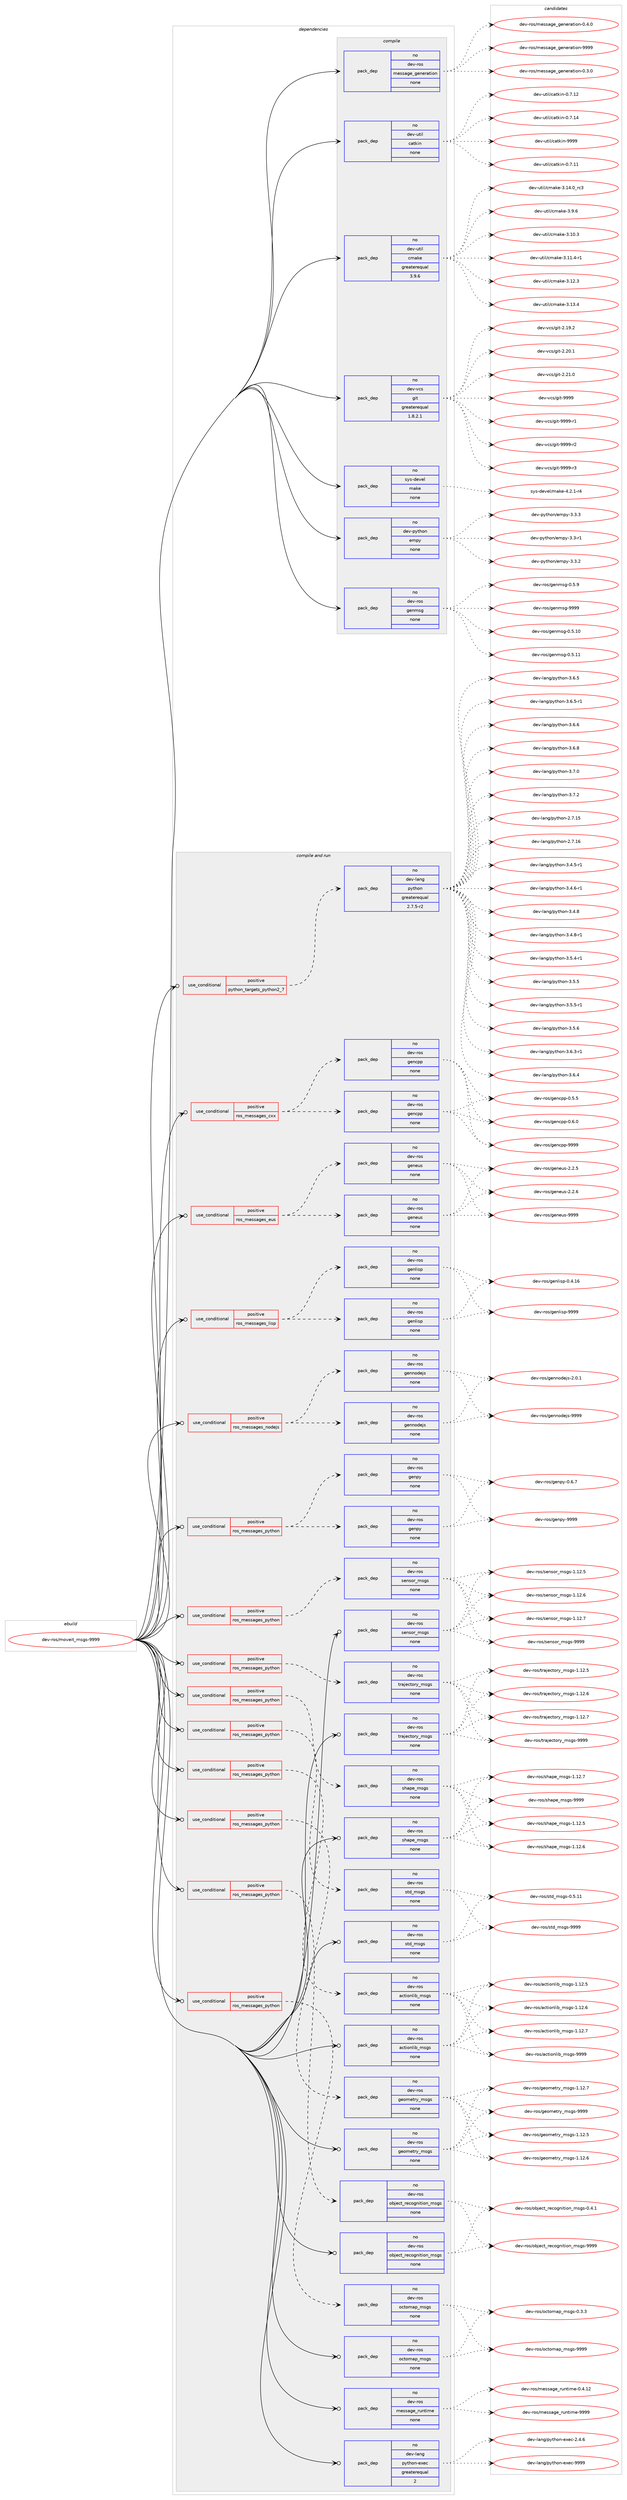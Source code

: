 digraph prolog {

# *************
# Graph options
# *************

newrank=true;
concentrate=true;
compound=true;
graph [rankdir=LR,fontname=Helvetica,fontsize=10,ranksep=1.5];#, ranksep=2.5, nodesep=0.2];
edge  [arrowhead=vee];
node  [fontname=Helvetica,fontsize=10];

# **********
# The ebuild
# **********

subgraph cluster_leftcol {
color=gray;
rank=same;
label=<<i>ebuild</i>>;
id [label="dev-ros/moveit_msgs-9999", color=red, width=4, href="../dev-ros/moveit_msgs-9999.svg"];
}

# ****************
# The dependencies
# ****************

subgraph cluster_midcol {
color=gray;
label=<<i>dependencies</i>>;
subgraph cluster_compile {
fillcolor="#eeeeee";
style=filled;
label=<<i>compile</i>>;
subgraph pack1047721 {
dependency1460193 [label=<<TABLE BORDER="0" CELLBORDER="1" CELLSPACING="0" CELLPADDING="4" WIDTH="220"><TR><TD ROWSPAN="6" CELLPADDING="30">pack_dep</TD></TR><TR><TD WIDTH="110">no</TD></TR><TR><TD>dev-python</TD></TR><TR><TD>empy</TD></TR><TR><TD>none</TD></TR><TR><TD></TD></TR></TABLE>>, shape=none, color=blue];
}
id:e -> dependency1460193:w [weight=20,style="solid",arrowhead="vee"];
subgraph pack1047722 {
dependency1460194 [label=<<TABLE BORDER="0" CELLBORDER="1" CELLSPACING="0" CELLPADDING="4" WIDTH="220"><TR><TD ROWSPAN="6" CELLPADDING="30">pack_dep</TD></TR><TR><TD WIDTH="110">no</TD></TR><TR><TD>dev-ros</TD></TR><TR><TD>genmsg</TD></TR><TR><TD>none</TD></TR><TR><TD></TD></TR></TABLE>>, shape=none, color=blue];
}
id:e -> dependency1460194:w [weight=20,style="solid",arrowhead="vee"];
subgraph pack1047723 {
dependency1460195 [label=<<TABLE BORDER="0" CELLBORDER="1" CELLSPACING="0" CELLPADDING="4" WIDTH="220"><TR><TD ROWSPAN="6" CELLPADDING="30">pack_dep</TD></TR><TR><TD WIDTH="110">no</TD></TR><TR><TD>dev-ros</TD></TR><TR><TD>message_generation</TD></TR><TR><TD>none</TD></TR><TR><TD></TD></TR></TABLE>>, shape=none, color=blue];
}
id:e -> dependency1460195:w [weight=20,style="solid",arrowhead="vee"];
subgraph pack1047724 {
dependency1460196 [label=<<TABLE BORDER="0" CELLBORDER="1" CELLSPACING="0" CELLPADDING="4" WIDTH="220"><TR><TD ROWSPAN="6" CELLPADDING="30">pack_dep</TD></TR><TR><TD WIDTH="110">no</TD></TR><TR><TD>dev-util</TD></TR><TR><TD>catkin</TD></TR><TR><TD>none</TD></TR><TR><TD></TD></TR></TABLE>>, shape=none, color=blue];
}
id:e -> dependency1460196:w [weight=20,style="solid",arrowhead="vee"];
subgraph pack1047725 {
dependency1460197 [label=<<TABLE BORDER="0" CELLBORDER="1" CELLSPACING="0" CELLPADDING="4" WIDTH="220"><TR><TD ROWSPAN="6" CELLPADDING="30">pack_dep</TD></TR><TR><TD WIDTH="110">no</TD></TR><TR><TD>dev-util</TD></TR><TR><TD>cmake</TD></TR><TR><TD>greaterequal</TD></TR><TR><TD>3.9.6</TD></TR></TABLE>>, shape=none, color=blue];
}
id:e -> dependency1460197:w [weight=20,style="solid",arrowhead="vee"];
subgraph pack1047726 {
dependency1460198 [label=<<TABLE BORDER="0" CELLBORDER="1" CELLSPACING="0" CELLPADDING="4" WIDTH="220"><TR><TD ROWSPAN="6" CELLPADDING="30">pack_dep</TD></TR><TR><TD WIDTH="110">no</TD></TR><TR><TD>dev-vcs</TD></TR><TR><TD>git</TD></TR><TR><TD>greaterequal</TD></TR><TR><TD>1.8.2.1</TD></TR></TABLE>>, shape=none, color=blue];
}
id:e -> dependency1460198:w [weight=20,style="solid",arrowhead="vee"];
subgraph pack1047727 {
dependency1460199 [label=<<TABLE BORDER="0" CELLBORDER="1" CELLSPACING="0" CELLPADDING="4" WIDTH="220"><TR><TD ROWSPAN="6" CELLPADDING="30">pack_dep</TD></TR><TR><TD WIDTH="110">no</TD></TR><TR><TD>sys-devel</TD></TR><TR><TD>make</TD></TR><TR><TD>none</TD></TR><TR><TD></TD></TR></TABLE>>, shape=none, color=blue];
}
id:e -> dependency1460199:w [weight=20,style="solid",arrowhead="vee"];
}
subgraph cluster_compileandrun {
fillcolor="#eeeeee";
style=filled;
label=<<i>compile and run</i>>;
subgraph cond389082 {
dependency1460200 [label=<<TABLE BORDER="0" CELLBORDER="1" CELLSPACING="0" CELLPADDING="4"><TR><TD ROWSPAN="3" CELLPADDING="10">use_conditional</TD></TR><TR><TD>positive</TD></TR><TR><TD>python_targets_python2_7</TD></TR></TABLE>>, shape=none, color=red];
subgraph pack1047728 {
dependency1460201 [label=<<TABLE BORDER="0" CELLBORDER="1" CELLSPACING="0" CELLPADDING="4" WIDTH="220"><TR><TD ROWSPAN="6" CELLPADDING="30">pack_dep</TD></TR><TR><TD WIDTH="110">no</TD></TR><TR><TD>dev-lang</TD></TR><TR><TD>python</TD></TR><TR><TD>greaterequal</TD></TR><TR><TD>2.7.5-r2</TD></TR></TABLE>>, shape=none, color=blue];
}
dependency1460200:e -> dependency1460201:w [weight=20,style="dashed",arrowhead="vee"];
}
id:e -> dependency1460200:w [weight=20,style="solid",arrowhead="odotvee"];
subgraph cond389083 {
dependency1460202 [label=<<TABLE BORDER="0" CELLBORDER="1" CELLSPACING="0" CELLPADDING="4"><TR><TD ROWSPAN="3" CELLPADDING="10">use_conditional</TD></TR><TR><TD>positive</TD></TR><TR><TD>ros_messages_cxx</TD></TR></TABLE>>, shape=none, color=red];
subgraph pack1047729 {
dependency1460203 [label=<<TABLE BORDER="0" CELLBORDER="1" CELLSPACING="0" CELLPADDING="4" WIDTH="220"><TR><TD ROWSPAN="6" CELLPADDING="30">pack_dep</TD></TR><TR><TD WIDTH="110">no</TD></TR><TR><TD>dev-ros</TD></TR><TR><TD>gencpp</TD></TR><TR><TD>none</TD></TR><TR><TD></TD></TR></TABLE>>, shape=none, color=blue];
}
dependency1460202:e -> dependency1460203:w [weight=20,style="dashed",arrowhead="vee"];
subgraph pack1047730 {
dependency1460204 [label=<<TABLE BORDER="0" CELLBORDER="1" CELLSPACING="0" CELLPADDING="4" WIDTH="220"><TR><TD ROWSPAN="6" CELLPADDING="30">pack_dep</TD></TR><TR><TD WIDTH="110">no</TD></TR><TR><TD>dev-ros</TD></TR><TR><TD>gencpp</TD></TR><TR><TD>none</TD></TR><TR><TD></TD></TR></TABLE>>, shape=none, color=blue];
}
dependency1460202:e -> dependency1460204:w [weight=20,style="dashed",arrowhead="vee"];
}
id:e -> dependency1460202:w [weight=20,style="solid",arrowhead="odotvee"];
subgraph cond389084 {
dependency1460205 [label=<<TABLE BORDER="0" CELLBORDER="1" CELLSPACING="0" CELLPADDING="4"><TR><TD ROWSPAN="3" CELLPADDING="10">use_conditional</TD></TR><TR><TD>positive</TD></TR><TR><TD>ros_messages_eus</TD></TR></TABLE>>, shape=none, color=red];
subgraph pack1047731 {
dependency1460206 [label=<<TABLE BORDER="0" CELLBORDER="1" CELLSPACING="0" CELLPADDING="4" WIDTH="220"><TR><TD ROWSPAN="6" CELLPADDING="30">pack_dep</TD></TR><TR><TD WIDTH="110">no</TD></TR><TR><TD>dev-ros</TD></TR><TR><TD>geneus</TD></TR><TR><TD>none</TD></TR><TR><TD></TD></TR></TABLE>>, shape=none, color=blue];
}
dependency1460205:e -> dependency1460206:w [weight=20,style="dashed",arrowhead="vee"];
subgraph pack1047732 {
dependency1460207 [label=<<TABLE BORDER="0" CELLBORDER="1" CELLSPACING="0" CELLPADDING="4" WIDTH="220"><TR><TD ROWSPAN="6" CELLPADDING="30">pack_dep</TD></TR><TR><TD WIDTH="110">no</TD></TR><TR><TD>dev-ros</TD></TR><TR><TD>geneus</TD></TR><TR><TD>none</TD></TR><TR><TD></TD></TR></TABLE>>, shape=none, color=blue];
}
dependency1460205:e -> dependency1460207:w [weight=20,style="dashed",arrowhead="vee"];
}
id:e -> dependency1460205:w [weight=20,style="solid",arrowhead="odotvee"];
subgraph cond389085 {
dependency1460208 [label=<<TABLE BORDER="0" CELLBORDER="1" CELLSPACING="0" CELLPADDING="4"><TR><TD ROWSPAN="3" CELLPADDING="10">use_conditional</TD></TR><TR><TD>positive</TD></TR><TR><TD>ros_messages_lisp</TD></TR></TABLE>>, shape=none, color=red];
subgraph pack1047733 {
dependency1460209 [label=<<TABLE BORDER="0" CELLBORDER="1" CELLSPACING="0" CELLPADDING="4" WIDTH="220"><TR><TD ROWSPAN="6" CELLPADDING="30">pack_dep</TD></TR><TR><TD WIDTH="110">no</TD></TR><TR><TD>dev-ros</TD></TR><TR><TD>genlisp</TD></TR><TR><TD>none</TD></TR><TR><TD></TD></TR></TABLE>>, shape=none, color=blue];
}
dependency1460208:e -> dependency1460209:w [weight=20,style="dashed",arrowhead="vee"];
subgraph pack1047734 {
dependency1460210 [label=<<TABLE BORDER="0" CELLBORDER="1" CELLSPACING="0" CELLPADDING="4" WIDTH="220"><TR><TD ROWSPAN="6" CELLPADDING="30">pack_dep</TD></TR><TR><TD WIDTH="110">no</TD></TR><TR><TD>dev-ros</TD></TR><TR><TD>genlisp</TD></TR><TR><TD>none</TD></TR><TR><TD></TD></TR></TABLE>>, shape=none, color=blue];
}
dependency1460208:e -> dependency1460210:w [weight=20,style="dashed",arrowhead="vee"];
}
id:e -> dependency1460208:w [weight=20,style="solid",arrowhead="odotvee"];
subgraph cond389086 {
dependency1460211 [label=<<TABLE BORDER="0" CELLBORDER="1" CELLSPACING="0" CELLPADDING="4"><TR><TD ROWSPAN="3" CELLPADDING="10">use_conditional</TD></TR><TR><TD>positive</TD></TR><TR><TD>ros_messages_nodejs</TD></TR></TABLE>>, shape=none, color=red];
subgraph pack1047735 {
dependency1460212 [label=<<TABLE BORDER="0" CELLBORDER="1" CELLSPACING="0" CELLPADDING="4" WIDTH="220"><TR><TD ROWSPAN="6" CELLPADDING="30">pack_dep</TD></TR><TR><TD WIDTH="110">no</TD></TR><TR><TD>dev-ros</TD></TR><TR><TD>gennodejs</TD></TR><TR><TD>none</TD></TR><TR><TD></TD></TR></TABLE>>, shape=none, color=blue];
}
dependency1460211:e -> dependency1460212:w [weight=20,style="dashed",arrowhead="vee"];
subgraph pack1047736 {
dependency1460213 [label=<<TABLE BORDER="0" CELLBORDER="1" CELLSPACING="0" CELLPADDING="4" WIDTH="220"><TR><TD ROWSPAN="6" CELLPADDING="30">pack_dep</TD></TR><TR><TD WIDTH="110">no</TD></TR><TR><TD>dev-ros</TD></TR><TR><TD>gennodejs</TD></TR><TR><TD>none</TD></TR><TR><TD></TD></TR></TABLE>>, shape=none, color=blue];
}
dependency1460211:e -> dependency1460213:w [weight=20,style="dashed",arrowhead="vee"];
}
id:e -> dependency1460211:w [weight=20,style="solid",arrowhead="odotvee"];
subgraph cond389087 {
dependency1460214 [label=<<TABLE BORDER="0" CELLBORDER="1" CELLSPACING="0" CELLPADDING="4"><TR><TD ROWSPAN="3" CELLPADDING="10">use_conditional</TD></TR><TR><TD>positive</TD></TR><TR><TD>ros_messages_python</TD></TR></TABLE>>, shape=none, color=red];
subgraph pack1047737 {
dependency1460215 [label=<<TABLE BORDER="0" CELLBORDER="1" CELLSPACING="0" CELLPADDING="4" WIDTH="220"><TR><TD ROWSPAN="6" CELLPADDING="30">pack_dep</TD></TR><TR><TD WIDTH="110">no</TD></TR><TR><TD>dev-ros</TD></TR><TR><TD>actionlib_msgs</TD></TR><TR><TD>none</TD></TR><TR><TD></TD></TR></TABLE>>, shape=none, color=blue];
}
dependency1460214:e -> dependency1460215:w [weight=20,style="dashed",arrowhead="vee"];
}
id:e -> dependency1460214:w [weight=20,style="solid",arrowhead="odotvee"];
subgraph cond389088 {
dependency1460216 [label=<<TABLE BORDER="0" CELLBORDER="1" CELLSPACING="0" CELLPADDING="4"><TR><TD ROWSPAN="3" CELLPADDING="10">use_conditional</TD></TR><TR><TD>positive</TD></TR><TR><TD>ros_messages_python</TD></TR></TABLE>>, shape=none, color=red];
subgraph pack1047738 {
dependency1460217 [label=<<TABLE BORDER="0" CELLBORDER="1" CELLSPACING="0" CELLPADDING="4" WIDTH="220"><TR><TD ROWSPAN="6" CELLPADDING="30">pack_dep</TD></TR><TR><TD WIDTH="110">no</TD></TR><TR><TD>dev-ros</TD></TR><TR><TD>genpy</TD></TR><TR><TD>none</TD></TR><TR><TD></TD></TR></TABLE>>, shape=none, color=blue];
}
dependency1460216:e -> dependency1460217:w [weight=20,style="dashed",arrowhead="vee"];
subgraph pack1047739 {
dependency1460218 [label=<<TABLE BORDER="0" CELLBORDER="1" CELLSPACING="0" CELLPADDING="4" WIDTH="220"><TR><TD ROWSPAN="6" CELLPADDING="30">pack_dep</TD></TR><TR><TD WIDTH="110">no</TD></TR><TR><TD>dev-ros</TD></TR><TR><TD>genpy</TD></TR><TR><TD>none</TD></TR><TR><TD></TD></TR></TABLE>>, shape=none, color=blue];
}
dependency1460216:e -> dependency1460218:w [weight=20,style="dashed",arrowhead="vee"];
}
id:e -> dependency1460216:w [weight=20,style="solid",arrowhead="odotvee"];
subgraph cond389089 {
dependency1460219 [label=<<TABLE BORDER="0" CELLBORDER="1" CELLSPACING="0" CELLPADDING="4"><TR><TD ROWSPAN="3" CELLPADDING="10">use_conditional</TD></TR><TR><TD>positive</TD></TR><TR><TD>ros_messages_python</TD></TR></TABLE>>, shape=none, color=red];
subgraph pack1047740 {
dependency1460220 [label=<<TABLE BORDER="0" CELLBORDER="1" CELLSPACING="0" CELLPADDING="4" WIDTH="220"><TR><TD ROWSPAN="6" CELLPADDING="30">pack_dep</TD></TR><TR><TD WIDTH="110">no</TD></TR><TR><TD>dev-ros</TD></TR><TR><TD>geometry_msgs</TD></TR><TR><TD>none</TD></TR><TR><TD></TD></TR></TABLE>>, shape=none, color=blue];
}
dependency1460219:e -> dependency1460220:w [weight=20,style="dashed",arrowhead="vee"];
}
id:e -> dependency1460219:w [weight=20,style="solid",arrowhead="odotvee"];
subgraph cond389090 {
dependency1460221 [label=<<TABLE BORDER="0" CELLBORDER="1" CELLSPACING="0" CELLPADDING="4"><TR><TD ROWSPAN="3" CELLPADDING="10">use_conditional</TD></TR><TR><TD>positive</TD></TR><TR><TD>ros_messages_python</TD></TR></TABLE>>, shape=none, color=red];
subgraph pack1047741 {
dependency1460222 [label=<<TABLE BORDER="0" CELLBORDER="1" CELLSPACING="0" CELLPADDING="4" WIDTH="220"><TR><TD ROWSPAN="6" CELLPADDING="30">pack_dep</TD></TR><TR><TD WIDTH="110">no</TD></TR><TR><TD>dev-ros</TD></TR><TR><TD>object_recognition_msgs</TD></TR><TR><TD>none</TD></TR><TR><TD></TD></TR></TABLE>>, shape=none, color=blue];
}
dependency1460221:e -> dependency1460222:w [weight=20,style="dashed",arrowhead="vee"];
}
id:e -> dependency1460221:w [weight=20,style="solid",arrowhead="odotvee"];
subgraph cond389091 {
dependency1460223 [label=<<TABLE BORDER="0" CELLBORDER="1" CELLSPACING="0" CELLPADDING="4"><TR><TD ROWSPAN="3" CELLPADDING="10">use_conditional</TD></TR><TR><TD>positive</TD></TR><TR><TD>ros_messages_python</TD></TR></TABLE>>, shape=none, color=red];
subgraph pack1047742 {
dependency1460224 [label=<<TABLE BORDER="0" CELLBORDER="1" CELLSPACING="0" CELLPADDING="4" WIDTH="220"><TR><TD ROWSPAN="6" CELLPADDING="30">pack_dep</TD></TR><TR><TD WIDTH="110">no</TD></TR><TR><TD>dev-ros</TD></TR><TR><TD>octomap_msgs</TD></TR><TR><TD>none</TD></TR><TR><TD></TD></TR></TABLE>>, shape=none, color=blue];
}
dependency1460223:e -> dependency1460224:w [weight=20,style="dashed",arrowhead="vee"];
}
id:e -> dependency1460223:w [weight=20,style="solid",arrowhead="odotvee"];
subgraph cond389092 {
dependency1460225 [label=<<TABLE BORDER="0" CELLBORDER="1" CELLSPACING="0" CELLPADDING="4"><TR><TD ROWSPAN="3" CELLPADDING="10">use_conditional</TD></TR><TR><TD>positive</TD></TR><TR><TD>ros_messages_python</TD></TR></TABLE>>, shape=none, color=red];
subgraph pack1047743 {
dependency1460226 [label=<<TABLE BORDER="0" CELLBORDER="1" CELLSPACING="0" CELLPADDING="4" WIDTH="220"><TR><TD ROWSPAN="6" CELLPADDING="30">pack_dep</TD></TR><TR><TD WIDTH="110">no</TD></TR><TR><TD>dev-ros</TD></TR><TR><TD>sensor_msgs</TD></TR><TR><TD>none</TD></TR><TR><TD></TD></TR></TABLE>>, shape=none, color=blue];
}
dependency1460225:e -> dependency1460226:w [weight=20,style="dashed",arrowhead="vee"];
}
id:e -> dependency1460225:w [weight=20,style="solid",arrowhead="odotvee"];
subgraph cond389093 {
dependency1460227 [label=<<TABLE BORDER="0" CELLBORDER="1" CELLSPACING="0" CELLPADDING="4"><TR><TD ROWSPAN="3" CELLPADDING="10">use_conditional</TD></TR><TR><TD>positive</TD></TR><TR><TD>ros_messages_python</TD></TR></TABLE>>, shape=none, color=red];
subgraph pack1047744 {
dependency1460228 [label=<<TABLE BORDER="0" CELLBORDER="1" CELLSPACING="0" CELLPADDING="4" WIDTH="220"><TR><TD ROWSPAN="6" CELLPADDING="30">pack_dep</TD></TR><TR><TD WIDTH="110">no</TD></TR><TR><TD>dev-ros</TD></TR><TR><TD>shape_msgs</TD></TR><TR><TD>none</TD></TR><TR><TD></TD></TR></TABLE>>, shape=none, color=blue];
}
dependency1460227:e -> dependency1460228:w [weight=20,style="dashed",arrowhead="vee"];
}
id:e -> dependency1460227:w [weight=20,style="solid",arrowhead="odotvee"];
subgraph cond389094 {
dependency1460229 [label=<<TABLE BORDER="0" CELLBORDER="1" CELLSPACING="0" CELLPADDING="4"><TR><TD ROWSPAN="3" CELLPADDING="10">use_conditional</TD></TR><TR><TD>positive</TD></TR><TR><TD>ros_messages_python</TD></TR></TABLE>>, shape=none, color=red];
subgraph pack1047745 {
dependency1460230 [label=<<TABLE BORDER="0" CELLBORDER="1" CELLSPACING="0" CELLPADDING="4" WIDTH="220"><TR><TD ROWSPAN="6" CELLPADDING="30">pack_dep</TD></TR><TR><TD WIDTH="110">no</TD></TR><TR><TD>dev-ros</TD></TR><TR><TD>std_msgs</TD></TR><TR><TD>none</TD></TR><TR><TD></TD></TR></TABLE>>, shape=none, color=blue];
}
dependency1460229:e -> dependency1460230:w [weight=20,style="dashed",arrowhead="vee"];
}
id:e -> dependency1460229:w [weight=20,style="solid",arrowhead="odotvee"];
subgraph cond389095 {
dependency1460231 [label=<<TABLE BORDER="0" CELLBORDER="1" CELLSPACING="0" CELLPADDING="4"><TR><TD ROWSPAN="3" CELLPADDING="10">use_conditional</TD></TR><TR><TD>positive</TD></TR><TR><TD>ros_messages_python</TD></TR></TABLE>>, shape=none, color=red];
subgraph pack1047746 {
dependency1460232 [label=<<TABLE BORDER="0" CELLBORDER="1" CELLSPACING="0" CELLPADDING="4" WIDTH="220"><TR><TD ROWSPAN="6" CELLPADDING="30">pack_dep</TD></TR><TR><TD WIDTH="110">no</TD></TR><TR><TD>dev-ros</TD></TR><TR><TD>trajectory_msgs</TD></TR><TR><TD>none</TD></TR><TR><TD></TD></TR></TABLE>>, shape=none, color=blue];
}
dependency1460231:e -> dependency1460232:w [weight=20,style="dashed",arrowhead="vee"];
}
id:e -> dependency1460231:w [weight=20,style="solid",arrowhead="odotvee"];
subgraph pack1047747 {
dependency1460233 [label=<<TABLE BORDER="0" CELLBORDER="1" CELLSPACING="0" CELLPADDING="4" WIDTH="220"><TR><TD ROWSPAN="6" CELLPADDING="30">pack_dep</TD></TR><TR><TD WIDTH="110">no</TD></TR><TR><TD>dev-lang</TD></TR><TR><TD>python-exec</TD></TR><TR><TD>greaterequal</TD></TR><TR><TD>2</TD></TR></TABLE>>, shape=none, color=blue];
}
id:e -> dependency1460233:w [weight=20,style="solid",arrowhead="odotvee"];
subgraph pack1047748 {
dependency1460234 [label=<<TABLE BORDER="0" CELLBORDER="1" CELLSPACING="0" CELLPADDING="4" WIDTH="220"><TR><TD ROWSPAN="6" CELLPADDING="30">pack_dep</TD></TR><TR><TD WIDTH="110">no</TD></TR><TR><TD>dev-ros</TD></TR><TR><TD>actionlib_msgs</TD></TR><TR><TD>none</TD></TR><TR><TD></TD></TR></TABLE>>, shape=none, color=blue];
}
id:e -> dependency1460234:w [weight=20,style="solid",arrowhead="odotvee"];
subgraph pack1047749 {
dependency1460235 [label=<<TABLE BORDER="0" CELLBORDER="1" CELLSPACING="0" CELLPADDING="4" WIDTH="220"><TR><TD ROWSPAN="6" CELLPADDING="30">pack_dep</TD></TR><TR><TD WIDTH="110">no</TD></TR><TR><TD>dev-ros</TD></TR><TR><TD>geometry_msgs</TD></TR><TR><TD>none</TD></TR><TR><TD></TD></TR></TABLE>>, shape=none, color=blue];
}
id:e -> dependency1460235:w [weight=20,style="solid",arrowhead="odotvee"];
subgraph pack1047750 {
dependency1460236 [label=<<TABLE BORDER="0" CELLBORDER="1" CELLSPACING="0" CELLPADDING="4" WIDTH="220"><TR><TD ROWSPAN="6" CELLPADDING="30">pack_dep</TD></TR><TR><TD WIDTH="110">no</TD></TR><TR><TD>dev-ros</TD></TR><TR><TD>message_runtime</TD></TR><TR><TD>none</TD></TR><TR><TD></TD></TR></TABLE>>, shape=none, color=blue];
}
id:e -> dependency1460236:w [weight=20,style="solid",arrowhead="odotvee"];
subgraph pack1047751 {
dependency1460237 [label=<<TABLE BORDER="0" CELLBORDER="1" CELLSPACING="0" CELLPADDING="4" WIDTH="220"><TR><TD ROWSPAN="6" CELLPADDING="30">pack_dep</TD></TR><TR><TD WIDTH="110">no</TD></TR><TR><TD>dev-ros</TD></TR><TR><TD>object_recognition_msgs</TD></TR><TR><TD>none</TD></TR><TR><TD></TD></TR></TABLE>>, shape=none, color=blue];
}
id:e -> dependency1460237:w [weight=20,style="solid",arrowhead="odotvee"];
subgraph pack1047752 {
dependency1460238 [label=<<TABLE BORDER="0" CELLBORDER="1" CELLSPACING="0" CELLPADDING="4" WIDTH="220"><TR><TD ROWSPAN="6" CELLPADDING="30">pack_dep</TD></TR><TR><TD WIDTH="110">no</TD></TR><TR><TD>dev-ros</TD></TR><TR><TD>octomap_msgs</TD></TR><TR><TD>none</TD></TR><TR><TD></TD></TR></TABLE>>, shape=none, color=blue];
}
id:e -> dependency1460238:w [weight=20,style="solid",arrowhead="odotvee"];
subgraph pack1047753 {
dependency1460239 [label=<<TABLE BORDER="0" CELLBORDER="1" CELLSPACING="0" CELLPADDING="4" WIDTH="220"><TR><TD ROWSPAN="6" CELLPADDING="30">pack_dep</TD></TR><TR><TD WIDTH="110">no</TD></TR><TR><TD>dev-ros</TD></TR><TR><TD>sensor_msgs</TD></TR><TR><TD>none</TD></TR><TR><TD></TD></TR></TABLE>>, shape=none, color=blue];
}
id:e -> dependency1460239:w [weight=20,style="solid",arrowhead="odotvee"];
subgraph pack1047754 {
dependency1460240 [label=<<TABLE BORDER="0" CELLBORDER="1" CELLSPACING="0" CELLPADDING="4" WIDTH="220"><TR><TD ROWSPAN="6" CELLPADDING="30">pack_dep</TD></TR><TR><TD WIDTH="110">no</TD></TR><TR><TD>dev-ros</TD></TR><TR><TD>shape_msgs</TD></TR><TR><TD>none</TD></TR><TR><TD></TD></TR></TABLE>>, shape=none, color=blue];
}
id:e -> dependency1460240:w [weight=20,style="solid",arrowhead="odotvee"];
subgraph pack1047755 {
dependency1460241 [label=<<TABLE BORDER="0" CELLBORDER="1" CELLSPACING="0" CELLPADDING="4" WIDTH="220"><TR><TD ROWSPAN="6" CELLPADDING="30">pack_dep</TD></TR><TR><TD WIDTH="110">no</TD></TR><TR><TD>dev-ros</TD></TR><TR><TD>std_msgs</TD></TR><TR><TD>none</TD></TR><TR><TD></TD></TR></TABLE>>, shape=none, color=blue];
}
id:e -> dependency1460241:w [weight=20,style="solid",arrowhead="odotvee"];
subgraph pack1047756 {
dependency1460242 [label=<<TABLE BORDER="0" CELLBORDER="1" CELLSPACING="0" CELLPADDING="4" WIDTH="220"><TR><TD ROWSPAN="6" CELLPADDING="30">pack_dep</TD></TR><TR><TD WIDTH="110">no</TD></TR><TR><TD>dev-ros</TD></TR><TR><TD>trajectory_msgs</TD></TR><TR><TD>none</TD></TR><TR><TD></TD></TR></TABLE>>, shape=none, color=blue];
}
id:e -> dependency1460242:w [weight=20,style="solid",arrowhead="odotvee"];
}
subgraph cluster_run {
fillcolor="#eeeeee";
style=filled;
label=<<i>run</i>>;
}
}

# **************
# The candidates
# **************

subgraph cluster_choices {
rank=same;
color=gray;
label=<<i>candidates</i>>;

subgraph choice1047721 {
color=black;
nodesep=1;
choice1001011184511212111610411111047101109112121455146514511449 [label="dev-python/empy-3.3-r1", color=red, width=4,href="../dev-python/empy-3.3-r1.svg"];
choice1001011184511212111610411111047101109112121455146514650 [label="dev-python/empy-3.3.2", color=red, width=4,href="../dev-python/empy-3.3.2.svg"];
choice1001011184511212111610411111047101109112121455146514651 [label="dev-python/empy-3.3.3", color=red, width=4,href="../dev-python/empy-3.3.3.svg"];
dependency1460193:e -> choice1001011184511212111610411111047101109112121455146514511449:w [style=dotted,weight="100"];
dependency1460193:e -> choice1001011184511212111610411111047101109112121455146514650:w [style=dotted,weight="100"];
dependency1460193:e -> choice1001011184511212111610411111047101109112121455146514651:w [style=dotted,weight="100"];
}
subgraph choice1047722 {
color=black;
nodesep=1;
choice100101118451141111154710310111010911510345484653464948 [label="dev-ros/genmsg-0.5.10", color=red, width=4,href="../dev-ros/genmsg-0.5.10.svg"];
choice100101118451141111154710310111010911510345484653464949 [label="dev-ros/genmsg-0.5.11", color=red, width=4,href="../dev-ros/genmsg-0.5.11.svg"];
choice1001011184511411111547103101110109115103454846534657 [label="dev-ros/genmsg-0.5.9", color=red, width=4,href="../dev-ros/genmsg-0.5.9.svg"];
choice10010111845114111115471031011101091151034557575757 [label="dev-ros/genmsg-9999", color=red, width=4,href="../dev-ros/genmsg-9999.svg"];
dependency1460194:e -> choice100101118451141111154710310111010911510345484653464948:w [style=dotted,weight="100"];
dependency1460194:e -> choice100101118451141111154710310111010911510345484653464949:w [style=dotted,weight="100"];
dependency1460194:e -> choice1001011184511411111547103101110109115103454846534657:w [style=dotted,weight="100"];
dependency1460194:e -> choice10010111845114111115471031011101091151034557575757:w [style=dotted,weight="100"];
}
subgraph choice1047723 {
color=black;
nodesep=1;
choice1001011184511411111547109101115115971031019510310111010111497116105111110454846514648 [label="dev-ros/message_generation-0.3.0", color=red, width=4,href="../dev-ros/message_generation-0.3.0.svg"];
choice1001011184511411111547109101115115971031019510310111010111497116105111110454846524648 [label="dev-ros/message_generation-0.4.0", color=red, width=4,href="../dev-ros/message_generation-0.4.0.svg"];
choice10010111845114111115471091011151159710310195103101110101114971161051111104557575757 [label="dev-ros/message_generation-9999", color=red, width=4,href="../dev-ros/message_generation-9999.svg"];
dependency1460195:e -> choice1001011184511411111547109101115115971031019510310111010111497116105111110454846514648:w [style=dotted,weight="100"];
dependency1460195:e -> choice1001011184511411111547109101115115971031019510310111010111497116105111110454846524648:w [style=dotted,weight="100"];
dependency1460195:e -> choice10010111845114111115471091011151159710310195103101110101114971161051111104557575757:w [style=dotted,weight="100"];
}
subgraph choice1047724 {
color=black;
nodesep=1;
choice1001011184511711610510847999711610710511045484655464949 [label="dev-util/catkin-0.7.11", color=red, width=4,href="../dev-util/catkin-0.7.11.svg"];
choice1001011184511711610510847999711610710511045484655464950 [label="dev-util/catkin-0.7.12", color=red, width=4,href="../dev-util/catkin-0.7.12.svg"];
choice1001011184511711610510847999711610710511045484655464952 [label="dev-util/catkin-0.7.14", color=red, width=4,href="../dev-util/catkin-0.7.14.svg"];
choice100101118451171161051084799971161071051104557575757 [label="dev-util/catkin-9999", color=red, width=4,href="../dev-util/catkin-9999.svg"];
dependency1460196:e -> choice1001011184511711610510847999711610710511045484655464949:w [style=dotted,weight="100"];
dependency1460196:e -> choice1001011184511711610510847999711610710511045484655464950:w [style=dotted,weight="100"];
dependency1460196:e -> choice1001011184511711610510847999711610710511045484655464952:w [style=dotted,weight="100"];
dependency1460196:e -> choice100101118451171161051084799971161071051104557575757:w [style=dotted,weight="100"];
}
subgraph choice1047725 {
color=black;
nodesep=1;
choice1001011184511711610510847991099710710145514649484651 [label="dev-util/cmake-3.10.3", color=red, width=4,href="../dev-util/cmake-3.10.3.svg"];
choice10010111845117116105108479910997107101455146494946524511449 [label="dev-util/cmake-3.11.4-r1", color=red, width=4,href="../dev-util/cmake-3.11.4-r1.svg"];
choice1001011184511711610510847991099710710145514649504651 [label="dev-util/cmake-3.12.3", color=red, width=4,href="../dev-util/cmake-3.12.3.svg"];
choice1001011184511711610510847991099710710145514649514652 [label="dev-util/cmake-3.13.4", color=red, width=4,href="../dev-util/cmake-3.13.4.svg"];
choice1001011184511711610510847991099710710145514649524648951149951 [label="dev-util/cmake-3.14.0_rc3", color=red, width=4,href="../dev-util/cmake-3.14.0_rc3.svg"];
choice10010111845117116105108479910997107101455146574654 [label="dev-util/cmake-3.9.6", color=red, width=4,href="../dev-util/cmake-3.9.6.svg"];
dependency1460197:e -> choice1001011184511711610510847991099710710145514649484651:w [style=dotted,weight="100"];
dependency1460197:e -> choice10010111845117116105108479910997107101455146494946524511449:w [style=dotted,weight="100"];
dependency1460197:e -> choice1001011184511711610510847991099710710145514649504651:w [style=dotted,weight="100"];
dependency1460197:e -> choice1001011184511711610510847991099710710145514649514652:w [style=dotted,weight="100"];
dependency1460197:e -> choice1001011184511711610510847991099710710145514649524648951149951:w [style=dotted,weight="100"];
dependency1460197:e -> choice10010111845117116105108479910997107101455146574654:w [style=dotted,weight="100"];
}
subgraph choice1047726 {
color=black;
nodesep=1;
choice10010111845118991154710310511645504649574650 [label="dev-vcs/git-2.19.2", color=red, width=4,href="../dev-vcs/git-2.19.2.svg"];
choice10010111845118991154710310511645504650484649 [label="dev-vcs/git-2.20.1", color=red, width=4,href="../dev-vcs/git-2.20.1.svg"];
choice10010111845118991154710310511645504650494648 [label="dev-vcs/git-2.21.0", color=red, width=4,href="../dev-vcs/git-2.21.0.svg"];
choice1001011184511899115471031051164557575757 [label="dev-vcs/git-9999", color=red, width=4,href="../dev-vcs/git-9999.svg"];
choice10010111845118991154710310511645575757574511449 [label="dev-vcs/git-9999-r1", color=red, width=4,href="../dev-vcs/git-9999-r1.svg"];
choice10010111845118991154710310511645575757574511450 [label="dev-vcs/git-9999-r2", color=red, width=4,href="../dev-vcs/git-9999-r2.svg"];
choice10010111845118991154710310511645575757574511451 [label="dev-vcs/git-9999-r3", color=red, width=4,href="../dev-vcs/git-9999-r3.svg"];
dependency1460198:e -> choice10010111845118991154710310511645504649574650:w [style=dotted,weight="100"];
dependency1460198:e -> choice10010111845118991154710310511645504650484649:w [style=dotted,weight="100"];
dependency1460198:e -> choice10010111845118991154710310511645504650494648:w [style=dotted,weight="100"];
dependency1460198:e -> choice1001011184511899115471031051164557575757:w [style=dotted,weight="100"];
dependency1460198:e -> choice10010111845118991154710310511645575757574511449:w [style=dotted,weight="100"];
dependency1460198:e -> choice10010111845118991154710310511645575757574511450:w [style=dotted,weight="100"];
dependency1460198:e -> choice10010111845118991154710310511645575757574511451:w [style=dotted,weight="100"];
}
subgraph choice1047727 {
color=black;
nodesep=1;
choice1151211154510010111810110847109971071014552465046494511452 [label="sys-devel/make-4.2.1-r4", color=red, width=4,href="../sys-devel/make-4.2.1-r4.svg"];
dependency1460199:e -> choice1151211154510010111810110847109971071014552465046494511452:w [style=dotted,weight="100"];
}
subgraph choice1047728 {
color=black;
nodesep=1;
choice10010111845108971101034711212111610411111045504655464953 [label="dev-lang/python-2.7.15", color=red, width=4,href="../dev-lang/python-2.7.15.svg"];
choice10010111845108971101034711212111610411111045504655464954 [label="dev-lang/python-2.7.16", color=red, width=4,href="../dev-lang/python-2.7.16.svg"];
choice1001011184510897110103471121211161041111104551465246534511449 [label="dev-lang/python-3.4.5-r1", color=red, width=4,href="../dev-lang/python-3.4.5-r1.svg"];
choice1001011184510897110103471121211161041111104551465246544511449 [label="dev-lang/python-3.4.6-r1", color=red, width=4,href="../dev-lang/python-3.4.6-r1.svg"];
choice100101118451089711010347112121116104111110455146524656 [label="dev-lang/python-3.4.8", color=red, width=4,href="../dev-lang/python-3.4.8.svg"];
choice1001011184510897110103471121211161041111104551465246564511449 [label="dev-lang/python-3.4.8-r1", color=red, width=4,href="../dev-lang/python-3.4.8-r1.svg"];
choice1001011184510897110103471121211161041111104551465346524511449 [label="dev-lang/python-3.5.4-r1", color=red, width=4,href="../dev-lang/python-3.5.4-r1.svg"];
choice100101118451089711010347112121116104111110455146534653 [label="dev-lang/python-3.5.5", color=red, width=4,href="../dev-lang/python-3.5.5.svg"];
choice1001011184510897110103471121211161041111104551465346534511449 [label="dev-lang/python-3.5.5-r1", color=red, width=4,href="../dev-lang/python-3.5.5-r1.svg"];
choice100101118451089711010347112121116104111110455146534654 [label="dev-lang/python-3.5.6", color=red, width=4,href="../dev-lang/python-3.5.6.svg"];
choice1001011184510897110103471121211161041111104551465446514511449 [label="dev-lang/python-3.6.3-r1", color=red, width=4,href="../dev-lang/python-3.6.3-r1.svg"];
choice100101118451089711010347112121116104111110455146544652 [label="dev-lang/python-3.6.4", color=red, width=4,href="../dev-lang/python-3.6.4.svg"];
choice100101118451089711010347112121116104111110455146544653 [label="dev-lang/python-3.6.5", color=red, width=4,href="../dev-lang/python-3.6.5.svg"];
choice1001011184510897110103471121211161041111104551465446534511449 [label="dev-lang/python-3.6.5-r1", color=red, width=4,href="../dev-lang/python-3.6.5-r1.svg"];
choice100101118451089711010347112121116104111110455146544654 [label="dev-lang/python-3.6.6", color=red, width=4,href="../dev-lang/python-3.6.6.svg"];
choice100101118451089711010347112121116104111110455146544656 [label="dev-lang/python-3.6.8", color=red, width=4,href="../dev-lang/python-3.6.8.svg"];
choice100101118451089711010347112121116104111110455146554648 [label="dev-lang/python-3.7.0", color=red, width=4,href="../dev-lang/python-3.7.0.svg"];
choice100101118451089711010347112121116104111110455146554650 [label="dev-lang/python-3.7.2", color=red, width=4,href="../dev-lang/python-3.7.2.svg"];
dependency1460201:e -> choice10010111845108971101034711212111610411111045504655464953:w [style=dotted,weight="100"];
dependency1460201:e -> choice10010111845108971101034711212111610411111045504655464954:w [style=dotted,weight="100"];
dependency1460201:e -> choice1001011184510897110103471121211161041111104551465246534511449:w [style=dotted,weight="100"];
dependency1460201:e -> choice1001011184510897110103471121211161041111104551465246544511449:w [style=dotted,weight="100"];
dependency1460201:e -> choice100101118451089711010347112121116104111110455146524656:w [style=dotted,weight="100"];
dependency1460201:e -> choice1001011184510897110103471121211161041111104551465246564511449:w [style=dotted,weight="100"];
dependency1460201:e -> choice1001011184510897110103471121211161041111104551465346524511449:w [style=dotted,weight="100"];
dependency1460201:e -> choice100101118451089711010347112121116104111110455146534653:w [style=dotted,weight="100"];
dependency1460201:e -> choice1001011184510897110103471121211161041111104551465346534511449:w [style=dotted,weight="100"];
dependency1460201:e -> choice100101118451089711010347112121116104111110455146534654:w [style=dotted,weight="100"];
dependency1460201:e -> choice1001011184510897110103471121211161041111104551465446514511449:w [style=dotted,weight="100"];
dependency1460201:e -> choice100101118451089711010347112121116104111110455146544652:w [style=dotted,weight="100"];
dependency1460201:e -> choice100101118451089711010347112121116104111110455146544653:w [style=dotted,weight="100"];
dependency1460201:e -> choice1001011184510897110103471121211161041111104551465446534511449:w [style=dotted,weight="100"];
dependency1460201:e -> choice100101118451089711010347112121116104111110455146544654:w [style=dotted,weight="100"];
dependency1460201:e -> choice100101118451089711010347112121116104111110455146544656:w [style=dotted,weight="100"];
dependency1460201:e -> choice100101118451089711010347112121116104111110455146554648:w [style=dotted,weight="100"];
dependency1460201:e -> choice100101118451089711010347112121116104111110455146554650:w [style=dotted,weight="100"];
}
subgraph choice1047729 {
color=black;
nodesep=1;
choice100101118451141111154710310111099112112454846534653 [label="dev-ros/gencpp-0.5.5", color=red, width=4,href="../dev-ros/gencpp-0.5.5.svg"];
choice100101118451141111154710310111099112112454846544648 [label="dev-ros/gencpp-0.6.0", color=red, width=4,href="../dev-ros/gencpp-0.6.0.svg"];
choice1001011184511411111547103101110991121124557575757 [label="dev-ros/gencpp-9999", color=red, width=4,href="../dev-ros/gencpp-9999.svg"];
dependency1460203:e -> choice100101118451141111154710310111099112112454846534653:w [style=dotted,weight="100"];
dependency1460203:e -> choice100101118451141111154710310111099112112454846544648:w [style=dotted,weight="100"];
dependency1460203:e -> choice1001011184511411111547103101110991121124557575757:w [style=dotted,weight="100"];
}
subgraph choice1047730 {
color=black;
nodesep=1;
choice100101118451141111154710310111099112112454846534653 [label="dev-ros/gencpp-0.5.5", color=red, width=4,href="../dev-ros/gencpp-0.5.5.svg"];
choice100101118451141111154710310111099112112454846544648 [label="dev-ros/gencpp-0.6.0", color=red, width=4,href="../dev-ros/gencpp-0.6.0.svg"];
choice1001011184511411111547103101110991121124557575757 [label="dev-ros/gencpp-9999", color=red, width=4,href="../dev-ros/gencpp-9999.svg"];
dependency1460204:e -> choice100101118451141111154710310111099112112454846534653:w [style=dotted,weight="100"];
dependency1460204:e -> choice100101118451141111154710310111099112112454846544648:w [style=dotted,weight="100"];
dependency1460204:e -> choice1001011184511411111547103101110991121124557575757:w [style=dotted,weight="100"];
}
subgraph choice1047731 {
color=black;
nodesep=1;
choice1001011184511411111547103101110101117115455046504653 [label="dev-ros/geneus-2.2.5", color=red, width=4,href="../dev-ros/geneus-2.2.5.svg"];
choice1001011184511411111547103101110101117115455046504654 [label="dev-ros/geneus-2.2.6", color=red, width=4,href="../dev-ros/geneus-2.2.6.svg"];
choice10010111845114111115471031011101011171154557575757 [label="dev-ros/geneus-9999", color=red, width=4,href="../dev-ros/geneus-9999.svg"];
dependency1460206:e -> choice1001011184511411111547103101110101117115455046504653:w [style=dotted,weight="100"];
dependency1460206:e -> choice1001011184511411111547103101110101117115455046504654:w [style=dotted,weight="100"];
dependency1460206:e -> choice10010111845114111115471031011101011171154557575757:w [style=dotted,weight="100"];
}
subgraph choice1047732 {
color=black;
nodesep=1;
choice1001011184511411111547103101110101117115455046504653 [label="dev-ros/geneus-2.2.5", color=red, width=4,href="../dev-ros/geneus-2.2.5.svg"];
choice1001011184511411111547103101110101117115455046504654 [label="dev-ros/geneus-2.2.6", color=red, width=4,href="../dev-ros/geneus-2.2.6.svg"];
choice10010111845114111115471031011101011171154557575757 [label="dev-ros/geneus-9999", color=red, width=4,href="../dev-ros/geneus-9999.svg"];
dependency1460207:e -> choice1001011184511411111547103101110101117115455046504653:w [style=dotted,weight="100"];
dependency1460207:e -> choice1001011184511411111547103101110101117115455046504654:w [style=dotted,weight="100"];
dependency1460207:e -> choice10010111845114111115471031011101011171154557575757:w [style=dotted,weight="100"];
}
subgraph choice1047733 {
color=black;
nodesep=1;
choice100101118451141111154710310111010810511511245484652464954 [label="dev-ros/genlisp-0.4.16", color=red, width=4,href="../dev-ros/genlisp-0.4.16.svg"];
choice10010111845114111115471031011101081051151124557575757 [label="dev-ros/genlisp-9999", color=red, width=4,href="../dev-ros/genlisp-9999.svg"];
dependency1460209:e -> choice100101118451141111154710310111010810511511245484652464954:w [style=dotted,weight="100"];
dependency1460209:e -> choice10010111845114111115471031011101081051151124557575757:w [style=dotted,weight="100"];
}
subgraph choice1047734 {
color=black;
nodesep=1;
choice100101118451141111154710310111010810511511245484652464954 [label="dev-ros/genlisp-0.4.16", color=red, width=4,href="../dev-ros/genlisp-0.4.16.svg"];
choice10010111845114111115471031011101081051151124557575757 [label="dev-ros/genlisp-9999", color=red, width=4,href="../dev-ros/genlisp-9999.svg"];
dependency1460210:e -> choice100101118451141111154710310111010810511511245484652464954:w [style=dotted,weight="100"];
dependency1460210:e -> choice10010111845114111115471031011101081051151124557575757:w [style=dotted,weight="100"];
}
subgraph choice1047735 {
color=black;
nodesep=1;
choice1001011184511411111547103101110110111100101106115455046484649 [label="dev-ros/gennodejs-2.0.1", color=red, width=4,href="../dev-ros/gennodejs-2.0.1.svg"];
choice10010111845114111115471031011101101111001011061154557575757 [label="dev-ros/gennodejs-9999", color=red, width=4,href="../dev-ros/gennodejs-9999.svg"];
dependency1460212:e -> choice1001011184511411111547103101110110111100101106115455046484649:w [style=dotted,weight="100"];
dependency1460212:e -> choice10010111845114111115471031011101101111001011061154557575757:w [style=dotted,weight="100"];
}
subgraph choice1047736 {
color=black;
nodesep=1;
choice1001011184511411111547103101110110111100101106115455046484649 [label="dev-ros/gennodejs-2.0.1", color=red, width=4,href="../dev-ros/gennodejs-2.0.1.svg"];
choice10010111845114111115471031011101101111001011061154557575757 [label="dev-ros/gennodejs-9999", color=red, width=4,href="../dev-ros/gennodejs-9999.svg"];
dependency1460213:e -> choice1001011184511411111547103101110110111100101106115455046484649:w [style=dotted,weight="100"];
dependency1460213:e -> choice10010111845114111115471031011101101111001011061154557575757:w [style=dotted,weight="100"];
}
subgraph choice1047737 {
color=black;
nodesep=1;
choice10010111845114111115479799116105111110108105989510911510311545494649504653 [label="dev-ros/actionlib_msgs-1.12.5", color=red, width=4,href="../dev-ros/actionlib_msgs-1.12.5.svg"];
choice10010111845114111115479799116105111110108105989510911510311545494649504654 [label="dev-ros/actionlib_msgs-1.12.6", color=red, width=4,href="../dev-ros/actionlib_msgs-1.12.6.svg"];
choice10010111845114111115479799116105111110108105989510911510311545494649504655 [label="dev-ros/actionlib_msgs-1.12.7", color=red, width=4,href="../dev-ros/actionlib_msgs-1.12.7.svg"];
choice1001011184511411111547979911610511111010810598951091151031154557575757 [label="dev-ros/actionlib_msgs-9999", color=red, width=4,href="../dev-ros/actionlib_msgs-9999.svg"];
dependency1460215:e -> choice10010111845114111115479799116105111110108105989510911510311545494649504653:w [style=dotted,weight="100"];
dependency1460215:e -> choice10010111845114111115479799116105111110108105989510911510311545494649504654:w [style=dotted,weight="100"];
dependency1460215:e -> choice10010111845114111115479799116105111110108105989510911510311545494649504655:w [style=dotted,weight="100"];
dependency1460215:e -> choice1001011184511411111547979911610511111010810598951091151031154557575757:w [style=dotted,weight="100"];
}
subgraph choice1047738 {
color=black;
nodesep=1;
choice1001011184511411111547103101110112121454846544655 [label="dev-ros/genpy-0.6.7", color=red, width=4,href="../dev-ros/genpy-0.6.7.svg"];
choice10010111845114111115471031011101121214557575757 [label="dev-ros/genpy-9999", color=red, width=4,href="../dev-ros/genpy-9999.svg"];
dependency1460217:e -> choice1001011184511411111547103101110112121454846544655:w [style=dotted,weight="100"];
dependency1460217:e -> choice10010111845114111115471031011101121214557575757:w [style=dotted,weight="100"];
}
subgraph choice1047739 {
color=black;
nodesep=1;
choice1001011184511411111547103101110112121454846544655 [label="dev-ros/genpy-0.6.7", color=red, width=4,href="../dev-ros/genpy-0.6.7.svg"];
choice10010111845114111115471031011101121214557575757 [label="dev-ros/genpy-9999", color=red, width=4,href="../dev-ros/genpy-9999.svg"];
dependency1460218:e -> choice1001011184511411111547103101110112121454846544655:w [style=dotted,weight="100"];
dependency1460218:e -> choice10010111845114111115471031011101121214557575757:w [style=dotted,weight="100"];
}
subgraph choice1047740 {
color=black;
nodesep=1;
choice10010111845114111115471031011111091011161141219510911510311545494649504653 [label="dev-ros/geometry_msgs-1.12.5", color=red, width=4,href="../dev-ros/geometry_msgs-1.12.5.svg"];
choice10010111845114111115471031011111091011161141219510911510311545494649504654 [label="dev-ros/geometry_msgs-1.12.6", color=red, width=4,href="../dev-ros/geometry_msgs-1.12.6.svg"];
choice10010111845114111115471031011111091011161141219510911510311545494649504655 [label="dev-ros/geometry_msgs-1.12.7", color=red, width=4,href="../dev-ros/geometry_msgs-1.12.7.svg"];
choice1001011184511411111547103101111109101116114121951091151031154557575757 [label="dev-ros/geometry_msgs-9999", color=red, width=4,href="../dev-ros/geometry_msgs-9999.svg"];
dependency1460220:e -> choice10010111845114111115471031011111091011161141219510911510311545494649504653:w [style=dotted,weight="100"];
dependency1460220:e -> choice10010111845114111115471031011111091011161141219510911510311545494649504654:w [style=dotted,weight="100"];
dependency1460220:e -> choice10010111845114111115471031011111091011161141219510911510311545494649504655:w [style=dotted,weight="100"];
dependency1460220:e -> choice1001011184511411111547103101111109101116114121951091151031154557575757:w [style=dotted,weight="100"];
}
subgraph choice1047741 {
color=black;
nodesep=1;
choice10010111845114111115471119810610199116951141019911110311010511610511111095109115103115454846524649 [label="dev-ros/object_recognition_msgs-0.4.1", color=red, width=4,href="../dev-ros/object_recognition_msgs-0.4.1.svg"];
choice100101118451141111154711198106101991169511410199111103110105116105111110951091151031154557575757 [label="dev-ros/object_recognition_msgs-9999", color=red, width=4,href="../dev-ros/object_recognition_msgs-9999.svg"];
dependency1460222:e -> choice10010111845114111115471119810610199116951141019911110311010511610511111095109115103115454846524649:w [style=dotted,weight="100"];
dependency1460222:e -> choice100101118451141111154711198106101991169511410199111103110105116105111110951091151031154557575757:w [style=dotted,weight="100"];
}
subgraph choice1047742 {
color=black;
nodesep=1;
choice1001011184511411111547111991161111099711295109115103115454846514651 [label="dev-ros/octomap_msgs-0.3.3", color=red, width=4,href="../dev-ros/octomap_msgs-0.3.3.svg"];
choice10010111845114111115471119911611110997112951091151031154557575757 [label="dev-ros/octomap_msgs-9999", color=red, width=4,href="../dev-ros/octomap_msgs-9999.svg"];
dependency1460224:e -> choice1001011184511411111547111991161111099711295109115103115454846514651:w [style=dotted,weight="100"];
dependency1460224:e -> choice10010111845114111115471119911611110997112951091151031154557575757:w [style=dotted,weight="100"];
}
subgraph choice1047743 {
color=black;
nodesep=1;
choice10010111845114111115471151011101151111149510911510311545494649504653 [label="dev-ros/sensor_msgs-1.12.5", color=red, width=4,href="../dev-ros/sensor_msgs-1.12.5.svg"];
choice10010111845114111115471151011101151111149510911510311545494649504654 [label="dev-ros/sensor_msgs-1.12.6", color=red, width=4,href="../dev-ros/sensor_msgs-1.12.6.svg"];
choice10010111845114111115471151011101151111149510911510311545494649504655 [label="dev-ros/sensor_msgs-1.12.7", color=red, width=4,href="../dev-ros/sensor_msgs-1.12.7.svg"];
choice1001011184511411111547115101110115111114951091151031154557575757 [label="dev-ros/sensor_msgs-9999", color=red, width=4,href="../dev-ros/sensor_msgs-9999.svg"];
dependency1460226:e -> choice10010111845114111115471151011101151111149510911510311545494649504653:w [style=dotted,weight="100"];
dependency1460226:e -> choice10010111845114111115471151011101151111149510911510311545494649504654:w [style=dotted,weight="100"];
dependency1460226:e -> choice10010111845114111115471151011101151111149510911510311545494649504655:w [style=dotted,weight="100"];
dependency1460226:e -> choice1001011184511411111547115101110115111114951091151031154557575757:w [style=dotted,weight="100"];
}
subgraph choice1047744 {
color=black;
nodesep=1;
choice1001011184511411111547115104971121019510911510311545494649504653 [label="dev-ros/shape_msgs-1.12.5", color=red, width=4,href="../dev-ros/shape_msgs-1.12.5.svg"];
choice1001011184511411111547115104971121019510911510311545494649504654 [label="dev-ros/shape_msgs-1.12.6", color=red, width=4,href="../dev-ros/shape_msgs-1.12.6.svg"];
choice1001011184511411111547115104971121019510911510311545494649504655 [label="dev-ros/shape_msgs-1.12.7", color=red, width=4,href="../dev-ros/shape_msgs-1.12.7.svg"];
choice100101118451141111154711510497112101951091151031154557575757 [label="dev-ros/shape_msgs-9999", color=red, width=4,href="../dev-ros/shape_msgs-9999.svg"];
dependency1460228:e -> choice1001011184511411111547115104971121019510911510311545494649504653:w [style=dotted,weight="100"];
dependency1460228:e -> choice1001011184511411111547115104971121019510911510311545494649504654:w [style=dotted,weight="100"];
dependency1460228:e -> choice1001011184511411111547115104971121019510911510311545494649504655:w [style=dotted,weight="100"];
dependency1460228:e -> choice100101118451141111154711510497112101951091151031154557575757:w [style=dotted,weight="100"];
}
subgraph choice1047745 {
color=black;
nodesep=1;
choice10010111845114111115471151161009510911510311545484653464949 [label="dev-ros/std_msgs-0.5.11", color=red, width=4,href="../dev-ros/std_msgs-0.5.11.svg"];
choice1001011184511411111547115116100951091151031154557575757 [label="dev-ros/std_msgs-9999", color=red, width=4,href="../dev-ros/std_msgs-9999.svg"];
dependency1460230:e -> choice10010111845114111115471151161009510911510311545484653464949:w [style=dotted,weight="100"];
dependency1460230:e -> choice1001011184511411111547115116100951091151031154557575757:w [style=dotted,weight="100"];
}
subgraph choice1047746 {
color=black;
nodesep=1;
choice100101118451141111154711611497106101991161111141219510911510311545494649504653 [label="dev-ros/trajectory_msgs-1.12.5", color=red, width=4,href="../dev-ros/trajectory_msgs-1.12.5.svg"];
choice100101118451141111154711611497106101991161111141219510911510311545494649504654 [label="dev-ros/trajectory_msgs-1.12.6", color=red, width=4,href="../dev-ros/trajectory_msgs-1.12.6.svg"];
choice100101118451141111154711611497106101991161111141219510911510311545494649504655 [label="dev-ros/trajectory_msgs-1.12.7", color=red, width=4,href="../dev-ros/trajectory_msgs-1.12.7.svg"];
choice10010111845114111115471161149710610199116111114121951091151031154557575757 [label="dev-ros/trajectory_msgs-9999", color=red, width=4,href="../dev-ros/trajectory_msgs-9999.svg"];
dependency1460232:e -> choice100101118451141111154711611497106101991161111141219510911510311545494649504653:w [style=dotted,weight="100"];
dependency1460232:e -> choice100101118451141111154711611497106101991161111141219510911510311545494649504654:w [style=dotted,weight="100"];
dependency1460232:e -> choice100101118451141111154711611497106101991161111141219510911510311545494649504655:w [style=dotted,weight="100"];
dependency1460232:e -> choice10010111845114111115471161149710610199116111114121951091151031154557575757:w [style=dotted,weight="100"];
}
subgraph choice1047747 {
color=black;
nodesep=1;
choice1001011184510897110103471121211161041111104510112010199455046524654 [label="dev-lang/python-exec-2.4.6", color=red, width=4,href="../dev-lang/python-exec-2.4.6.svg"];
choice10010111845108971101034711212111610411111045101120101994557575757 [label="dev-lang/python-exec-9999", color=red, width=4,href="../dev-lang/python-exec-9999.svg"];
dependency1460233:e -> choice1001011184510897110103471121211161041111104510112010199455046524654:w [style=dotted,weight="100"];
dependency1460233:e -> choice10010111845108971101034711212111610411111045101120101994557575757:w [style=dotted,weight="100"];
}
subgraph choice1047748 {
color=black;
nodesep=1;
choice10010111845114111115479799116105111110108105989510911510311545494649504653 [label="dev-ros/actionlib_msgs-1.12.5", color=red, width=4,href="../dev-ros/actionlib_msgs-1.12.5.svg"];
choice10010111845114111115479799116105111110108105989510911510311545494649504654 [label="dev-ros/actionlib_msgs-1.12.6", color=red, width=4,href="../dev-ros/actionlib_msgs-1.12.6.svg"];
choice10010111845114111115479799116105111110108105989510911510311545494649504655 [label="dev-ros/actionlib_msgs-1.12.7", color=red, width=4,href="../dev-ros/actionlib_msgs-1.12.7.svg"];
choice1001011184511411111547979911610511111010810598951091151031154557575757 [label="dev-ros/actionlib_msgs-9999", color=red, width=4,href="../dev-ros/actionlib_msgs-9999.svg"];
dependency1460234:e -> choice10010111845114111115479799116105111110108105989510911510311545494649504653:w [style=dotted,weight="100"];
dependency1460234:e -> choice10010111845114111115479799116105111110108105989510911510311545494649504654:w [style=dotted,weight="100"];
dependency1460234:e -> choice10010111845114111115479799116105111110108105989510911510311545494649504655:w [style=dotted,weight="100"];
dependency1460234:e -> choice1001011184511411111547979911610511111010810598951091151031154557575757:w [style=dotted,weight="100"];
}
subgraph choice1047749 {
color=black;
nodesep=1;
choice10010111845114111115471031011111091011161141219510911510311545494649504653 [label="dev-ros/geometry_msgs-1.12.5", color=red, width=4,href="../dev-ros/geometry_msgs-1.12.5.svg"];
choice10010111845114111115471031011111091011161141219510911510311545494649504654 [label="dev-ros/geometry_msgs-1.12.6", color=red, width=4,href="../dev-ros/geometry_msgs-1.12.6.svg"];
choice10010111845114111115471031011111091011161141219510911510311545494649504655 [label="dev-ros/geometry_msgs-1.12.7", color=red, width=4,href="../dev-ros/geometry_msgs-1.12.7.svg"];
choice1001011184511411111547103101111109101116114121951091151031154557575757 [label="dev-ros/geometry_msgs-9999", color=red, width=4,href="../dev-ros/geometry_msgs-9999.svg"];
dependency1460235:e -> choice10010111845114111115471031011111091011161141219510911510311545494649504653:w [style=dotted,weight="100"];
dependency1460235:e -> choice10010111845114111115471031011111091011161141219510911510311545494649504654:w [style=dotted,weight="100"];
dependency1460235:e -> choice10010111845114111115471031011111091011161141219510911510311545494649504655:w [style=dotted,weight="100"];
dependency1460235:e -> choice1001011184511411111547103101111109101116114121951091151031154557575757:w [style=dotted,weight="100"];
}
subgraph choice1047750 {
color=black;
nodesep=1;
choice1001011184511411111547109101115115971031019511411711011610510910145484652464950 [label="dev-ros/message_runtime-0.4.12", color=red, width=4,href="../dev-ros/message_runtime-0.4.12.svg"];
choice100101118451141111154710910111511597103101951141171101161051091014557575757 [label="dev-ros/message_runtime-9999", color=red, width=4,href="../dev-ros/message_runtime-9999.svg"];
dependency1460236:e -> choice1001011184511411111547109101115115971031019511411711011610510910145484652464950:w [style=dotted,weight="100"];
dependency1460236:e -> choice100101118451141111154710910111511597103101951141171101161051091014557575757:w [style=dotted,weight="100"];
}
subgraph choice1047751 {
color=black;
nodesep=1;
choice10010111845114111115471119810610199116951141019911110311010511610511111095109115103115454846524649 [label="dev-ros/object_recognition_msgs-0.4.1", color=red, width=4,href="../dev-ros/object_recognition_msgs-0.4.1.svg"];
choice100101118451141111154711198106101991169511410199111103110105116105111110951091151031154557575757 [label="dev-ros/object_recognition_msgs-9999", color=red, width=4,href="../dev-ros/object_recognition_msgs-9999.svg"];
dependency1460237:e -> choice10010111845114111115471119810610199116951141019911110311010511610511111095109115103115454846524649:w [style=dotted,weight="100"];
dependency1460237:e -> choice100101118451141111154711198106101991169511410199111103110105116105111110951091151031154557575757:w [style=dotted,weight="100"];
}
subgraph choice1047752 {
color=black;
nodesep=1;
choice1001011184511411111547111991161111099711295109115103115454846514651 [label="dev-ros/octomap_msgs-0.3.3", color=red, width=4,href="../dev-ros/octomap_msgs-0.3.3.svg"];
choice10010111845114111115471119911611110997112951091151031154557575757 [label="dev-ros/octomap_msgs-9999", color=red, width=4,href="../dev-ros/octomap_msgs-9999.svg"];
dependency1460238:e -> choice1001011184511411111547111991161111099711295109115103115454846514651:w [style=dotted,weight="100"];
dependency1460238:e -> choice10010111845114111115471119911611110997112951091151031154557575757:w [style=dotted,weight="100"];
}
subgraph choice1047753 {
color=black;
nodesep=1;
choice10010111845114111115471151011101151111149510911510311545494649504653 [label="dev-ros/sensor_msgs-1.12.5", color=red, width=4,href="../dev-ros/sensor_msgs-1.12.5.svg"];
choice10010111845114111115471151011101151111149510911510311545494649504654 [label="dev-ros/sensor_msgs-1.12.6", color=red, width=4,href="../dev-ros/sensor_msgs-1.12.6.svg"];
choice10010111845114111115471151011101151111149510911510311545494649504655 [label="dev-ros/sensor_msgs-1.12.7", color=red, width=4,href="../dev-ros/sensor_msgs-1.12.7.svg"];
choice1001011184511411111547115101110115111114951091151031154557575757 [label="dev-ros/sensor_msgs-9999", color=red, width=4,href="../dev-ros/sensor_msgs-9999.svg"];
dependency1460239:e -> choice10010111845114111115471151011101151111149510911510311545494649504653:w [style=dotted,weight="100"];
dependency1460239:e -> choice10010111845114111115471151011101151111149510911510311545494649504654:w [style=dotted,weight="100"];
dependency1460239:e -> choice10010111845114111115471151011101151111149510911510311545494649504655:w [style=dotted,weight="100"];
dependency1460239:e -> choice1001011184511411111547115101110115111114951091151031154557575757:w [style=dotted,weight="100"];
}
subgraph choice1047754 {
color=black;
nodesep=1;
choice1001011184511411111547115104971121019510911510311545494649504653 [label="dev-ros/shape_msgs-1.12.5", color=red, width=4,href="../dev-ros/shape_msgs-1.12.5.svg"];
choice1001011184511411111547115104971121019510911510311545494649504654 [label="dev-ros/shape_msgs-1.12.6", color=red, width=4,href="../dev-ros/shape_msgs-1.12.6.svg"];
choice1001011184511411111547115104971121019510911510311545494649504655 [label="dev-ros/shape_msgs-1.12.7", color=red, width=4,href="../dev-ros/shape_msgs-1.12.7.svg"];
choice100101118451141111154711510497112101951091151031154557575757 [label="dev-ros/shape_msgs-9999", color=red, width=4,href="../dev-ros/shape_msgs-9999.svg"];
dependency1460240:e -> choice1001011184511411111547115104971121019510911510311545494649504653:w [style=dotted,weight="100"];
dependency1460240:e -> choice1001011184511411111547115104971121019510911510311545494649504654:w [style=dotted,weight="100"];
dependency1460240:e -> choice1001011184511411111547115104971121019510911510311545494649504655:w [style=dotted,weight="100"];
dependency1460240:e -> choice100101118451141111154711510497112101951091151031154557575757:w [style=dotted,weight="100"];
}
subgraph choice1047755 {
color=black;
nodesep=1;
choice10010111845114111115471151161009510911510311545484653464949 [label="dev-ros/std_msgs-0.5.11", color=red, width=4,href="../dev-ros/std_msgs-0.5.11.svg"];
choice1001011184511411111547115116100951091151031154557575757 [label="dev-ros/std_msgs-9999", color=red, width=4,href="../dev-ros/std_msgs-9999.svg"];
dependency1460241:e -> choice10010111845114111115471151161009510911510311545484653464949:w [style=dotted,weight="100"];
dependency1460241:e -> choice1001011184511411111547115116100951091151031154557575757:w [style=dotted,weight="100"];
}
subgraph choice1047756 {
color=black;
nodesep=1;
choice100101118451141111154711611497106101991161111141219510911510311545494649504653 [label="dev-ros/trajectory_msgs-1.12.5", color=red, width=4,href="../dev-ros/trajectory_msgs-1.12.5.svg"];
choice100101118451141111154711611497106101991161111141219510911510311545494649504654 [label="dev-ros/trajectory_msgs-1.12.6", color=red, width=4,href="../dev-ros/trajectory_msgs-1.12.6.svg"];
choice100101118451141111154711611497106101991161111141219510911510311545494649504655 [label="dev-ros/trajectory_msgs-1.12.7", color=red, width=4,href="../dev-ros/trajectory_msgs-1.12.7.svg"];
choice10010111845114111115471161149710610199116111114121951091151031154557575757 [label="dev-ros/trajectory_msgs-9999", color=red, width=4,href="../dev-ros/trajectory_msgs-9999.svg"];
dependency1460242:e -> choice100101118451141111154711611497106101991161111141219510911510311545494649504653:w [style=dotted,weight="100"];
dependency1460242:e -> choice100101118451141111154711611497106101991161111141219510911510311545494649504654:w [style=dotted,weight="100"];
dependency1460242:e -> choice100101118451141111154711611497106101991161111141219510911510311545494649504655:w [style=dotted,weight="100"];
dependency1460242:e -> choice10010111845114111115471161149710610199116111114121951091151031154557575757:w [style=dotted,weight="100"];
}
}

}
